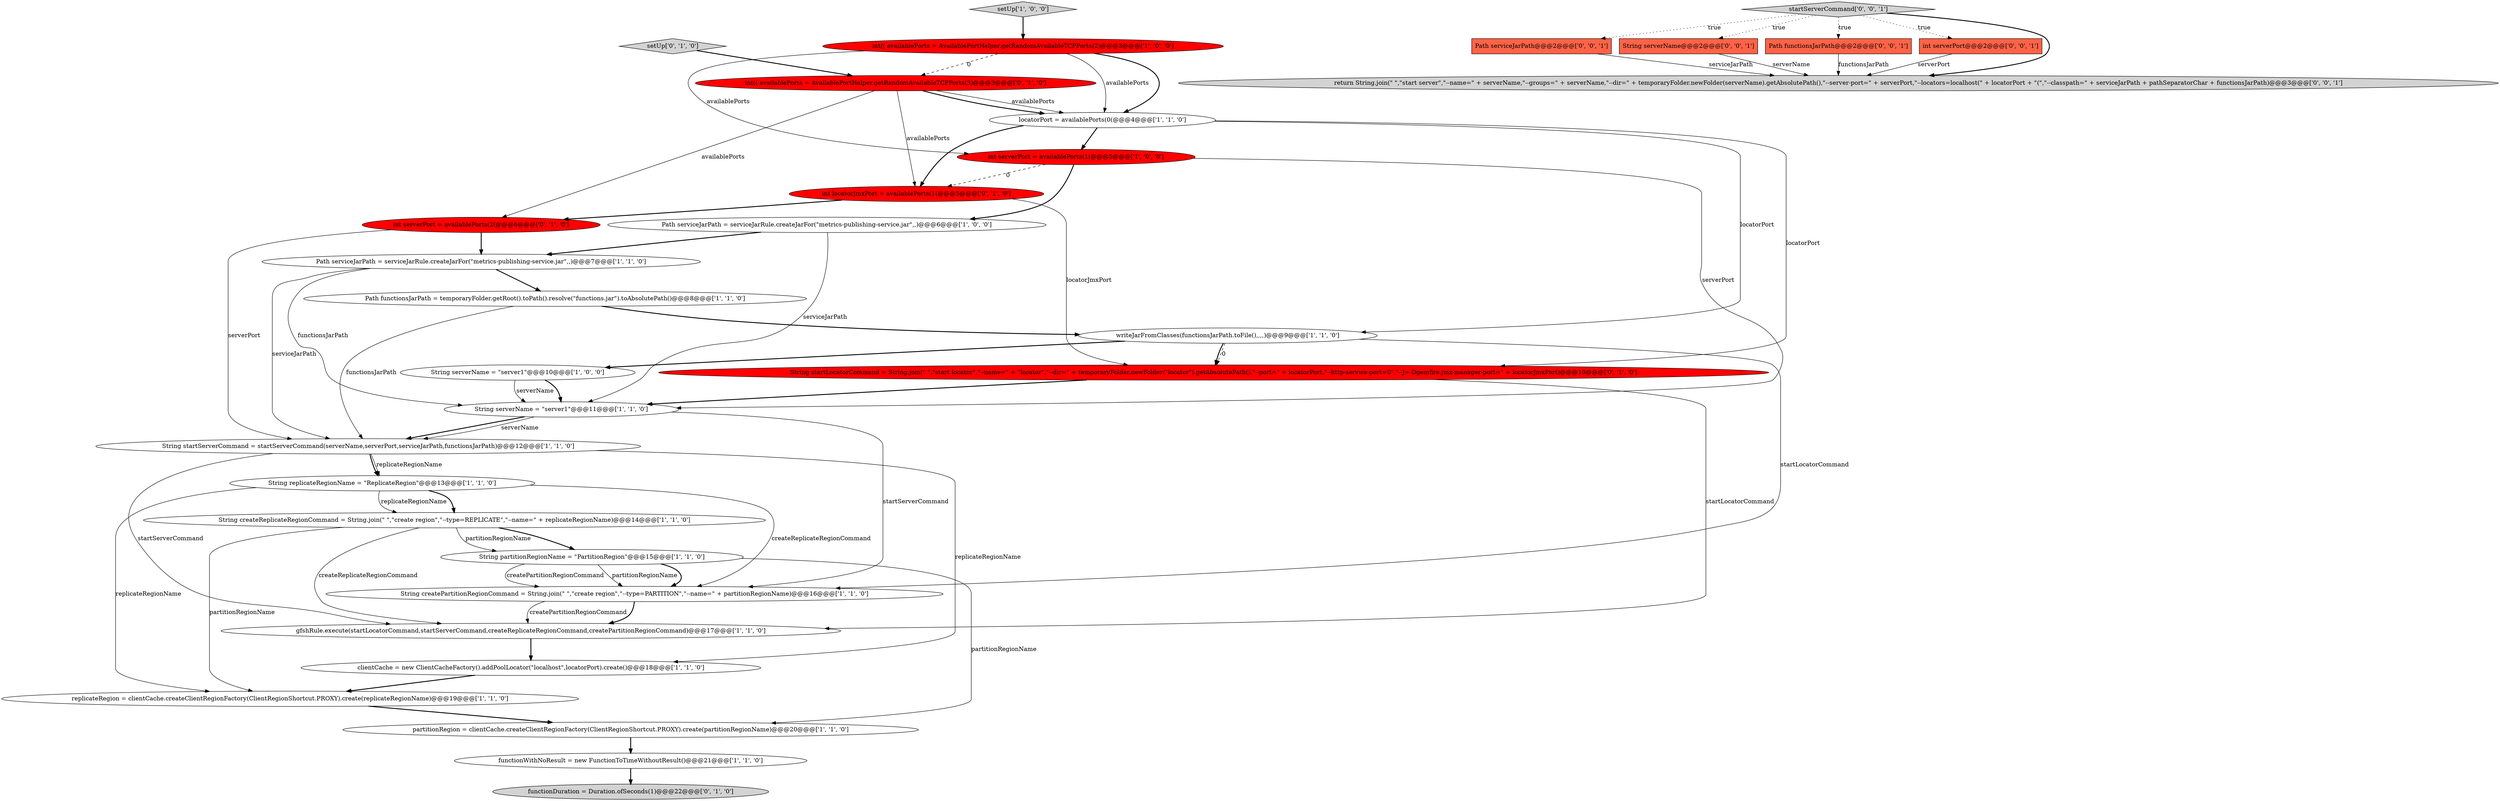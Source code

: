 digraph {
22 [style = filled, label = "setUp['0', '1', '0']", fillcolor = lightgray, shape = diamond image = "AAA0AAABBB2BBB"];
20 [style = filled, label = "functionDuration = Duration.ofSeconds(1)@@@22@@@['0', '1', '0']", fillcolor = lightgray, shape = ellipse image = "AAA0AAABBB2BBB"];
27 [style = filled, label = "Path serviceJarPath@@@2@@@['0', '0', '1']", fillcolor = tomato, shape = box image = "AAA0AAABBB3BBB"];
29 [style = filled, label = "String serverName@@@2@@@['0', '0', '1']", fillcolor = tomato, shape = box image = "AAA0AAABBB3BBB"];
6 [style = filled, label = "Path serviceJarPath = serviceJarRule.createJarFor(\"metrics-publishing-service.jar\",,)@@@6@@@['1', '0', '0']", fillcolor = white, shape = ellipse image = "AAA0AAABBB1BBB"];
3 [style = filled, label = "partitionRegion = clientCache.createClientRegionFactory(ClientRegionShortcut.PROXY).create(partitionRegionName)@@@20@@@['1', '1', '0']", fillcolor = white, shape = ellipse image = "AAA0AAABBB1BBB"];
15 [style = filled, label = "replicateRegion = clientCache.createClientRegionFactory(ClientRegionShortcut.PROXY).create(replicateRegionName)@@@19@@@['1', '1', '0']", fillcolor = white, shape = ellipse image = "AAA0AAABBB1BBB"];
12 [style = filled, label = "String createReplicateRegionCommand = String.join(\" \",\"create region\",\"--type=REPLICATE\",\"--name=\" + replicateRegionName)@@@14@@@['1', '1', '0']", fillcolor = white, shape = ellipse image = "AAA0AAABBB1BBB"];
31 [style = filled, label = "startServerCommand['0', '0', '1']", fillcolor = lightgray, shape = diamond image = "AAA0AAABBB3BBB"];
23 [style = filled, label = "int serverPort = availablePorts(2(@@@6@@@['0', '1', '0']", fillcolor = red, shape = ellipse image = "AAA1AAABBB2BBB"];
10 [style = filled, label = "String createPartitionRegionCommand = String.join(\" \",\"create region\",\"--type=PARTITION\",\"--name=\" + partitionRegionName)@@@16@@@['1', '1', '0']", fillcolor = white, shape = ellipse image = "AAA0AAABBB1BBB"];
1 [style = filled, label = "locatorPort = availablePorts(0(@@@4@@@['1', '1', '0']", fillcolor = white, shape = ellipse image = "AAA0AAABBB1BBB"];
13 [style = filled, label = "writeJarFromClasses(functionsJarPath.toFile(),,,,)@@@9@@@['1', '1', '0']", fillcolor = white, shape = ellipse image = "AAA0AAABBB1BBB"];
11 [style = filled, label = "clientCache = new ClientCacheFactory().addPoolLocator(\"localhost\",locatorPort).create()@@@18@@@['1', '1', '0']", fillcolor = white, shape = ellipse image = "AAA0AAABBB1BBB"];
8 [style = filled, label = "int serverPort = availablePorts(1(@@@5@@@['1', '0', '0']", fillcolor = red, shape = ellipse image = "AAA1AAABBB1BBB"];
30 [style = filled, label = "Path functionsJarPath@@@2@@@['0', '0', '1']", fillcolor = tomato, shape = box image = "AAA0AAABBB3BBB"];
17 [style = filled, label = "String serverName = \"server1\"@@@11@@@['1', '1', '0']", fillcolor = white, shape = ellipse image = "AAA0AAABBB1BBB"];
24 [style = filled, label = "int(( availablePorts = AvailablePortHelper.getRandomAvailableTCPPorts(3)@@@3@@@['0', '1', '0']", fillcolor = red, shape = ellipse image = "AAA1AAABBB2BBB"];
4 [style = filled, label = "functionWithNoResult = new FunctionToTimeWithoutResult()@@@21@@@['1', '1', '0']", fillcolor = white, shape = ellipse image = "AAA0AAABBB1BBB"];
14 [style = filled, label = "String startServerCommand = startServerCommand(serverName,serverPort,serviceJarPath,functionsJarPath)@@@12@@@['1', '1', '0']", fillcolor = white, shape = ellipse image = "AAA0AAABBB1BBB"];
26 [style = filled, label = "int serverPort@@@2@@@['0', '0', '1']", fillcolor = tomato, shape = box image = "AAA0AAABBB3BBB"];
16 [style = filled, label = "String serverName = \"server1\"@@@10@@@['1', '0', '0']", fillcolor = white, shape = ellipse image = "AAA0AAABBB1BBB"];
25 [style = filled, label = "int locatorJmxPort = availablePorts(1(@@@5@@@['0', '1', '0']", fillcolor = red, shape = ellipse image = "AAA1AAABBB2BBB"];
21 [style = filled, label = "String startLocatorCommand = String.join(\" \",\"start locator\",\"--name=\" + \"locator\",\"--dir=\" + temporaryFolder.newFolder(\"locator\").getAbsolutePath(),\"--port=\" + locatorPort,\"--http-service-port=0\",\"--J=-Dgemfire.jmx-manager-port=\" + locatorJmxPort)@@@10@@@['0', '1', '0']", fillcolor = red, shape = ellipse image = "AAA1AAABBB2BBB"];
7 [style = filled, label = "Path serviceJarPath = serviceJarRule.createJarFor(\"metrics-publishing-service.jar\",,)@@@7@@@['1', '1', '0']", fillcolor = white, shape = ellipse image = "AAA0AAABBB1BBB"];
2 [style = filled, label = "String replicateRegionName = \"ReplicateRegion\"@@@13@@@['1', '1', '0']", fillcolor = white, shape = ellipse image = "AAA0AAABBB1BBB"];
18 [style = filled, label = "gfshRule.execute(startLocatorCommand,startServerCommand,createReplicateRegionCommand,createPartitionRegionCommand)@@@17@@@['1', '1', '0']", fillcolor = white, shape = ellipse image = "AAA0AAABBB1BBB"];
5 [style = filled, label = "String partitionRegionName = \"PartitionRegion\"@@@15@@@['1', '1', '0']", fillcolor = white, shape = ellipse image = "AAA0AAABBB1BBB"];
19 [style = filled, label = "setUp['1', '0', '0']", fillcolor = lightgray, shape = diamond image = "AAA0AAABBB1BBB"];
9 [style = filled, label = "Path functionsJarPath = temporaryFolder.getRoot().toPath().resolve(\"functions.jar\").toAbsolutePath()@@@8@@@['1', '1', '0']", fillcolor = white, shape = ellipse image = "AAA0AAABBB1BBB"];
28 [style = filled, label = "return String.join(\" \",\"start server\",\"--name=\" + serverName,\"--groups=\" + serverName,\"--dir=\" + temporaryFolder.newFolder(serverName).getAbsolutePath(),\"--server-port=\" + serverPort,\"--locators=localhost(\" + locatorPort + \"(\",\"--classpath=\" + serviceJarPath + pathSeparatorChar + functionsJarPath)@@@3@@@['0', '0', '1']", fillcolor = lightgray, shape = ellipse image = "AAA0AAABBB3BBB"];
0 [style = filled, label = "int(( availablePorts = AvailablePortHelper.getRandomAvailableTCPPorts(2)@@@3@@@['1', '0', '0']", fillcolor = red, shape = ellipse image = "AAA1AAABBB1BBB"];
21->18 [style = solid, label="startLocatorCommand"];
5->10 [style = bold, label=""];
10->18 [style = bold, label=""];
1->13 [style = solid, label="locatorPort"];
26->28 [style = solid, label="serverPort"];
1->8 [style = bold, label=""];
12->5 [style = bold, label=""];
17->10 [style = solid, label="startServerCommand"];
30->28 [style = solid, label="functionsJarPath"];
25->23 [style = bold, label=""];
18->11 [style = bold, label=""];
24->1 [style = solid, label="availablePorts"];
12->15 [style = solid, label="partitionRegionName"];
5->10 [style = solid, label="createPartitionRegionCommand"];
8->6 [style = bold, label=""];
13->10 [style = solid, label="startLocatorCommand"];
5->3 [style = solid, label="partitionRegionName"];
16->17 [style = bold, label=""];
15->3 [style = bold, label=""];
3->4 [style = bold, label=""];
13->16 [style = bold, label=""];
2->12 [style = bold, label=""];
14->11 [style = solid, label="replicateRegionName"];
11->15 [style = bold, label=""];
8->17 [style = solid, label="serverPort"];
5->10 [style = solid, label="partitionRegionName"];
23->14 [style = solid, label="serverPort"];
14->2 [style = solid, label="replicateRegionName"];
14->18 [style = solid, label="startServerCommand"];
7->9 [style = bold, label=""];
7->17 [style = solid, label="functionsJarPath"];
19->0 [style = bold, label=""];
31->30 [style = dotted, label="true"];
0->8 [style = solid, label="availablePorts"];
31->28 [style = bold, label=""];
13->21 [style = dashed, label="0"];
2->15 [style = solid, label="replicateRegionName"];
12->5 [style = solid, label="partitionRegionName"];
10->18 [style = solid, label="createPartitionRegionCommand"];
31->26 [style = dotted, label="true"];
17->14 [style = bold, label=""];
0->1 [style = bold, label=""];
2->12 [style = solid, label="replicateRegionName"];
31->27 [style = dotted, label="true"];
4->20 [style = bold, label=""];
9->14 [style = solid, label="functionsJarPath"];
24->25 [style = solid, label="availablePorts"];
2->10 [style = solid, label="createReplicateRegionCommand"];
0->24 [style = dashed, label="0"];
8->25 [style = dashed, label="0"];
0->1 [style = solid, label="availablePorts"];
14->2 [style = bold, label=""];
23->7 [style = bold, label=""];
6->17 [style = solid, label="serviceJarPath"];
24->1 [style = bold, label=""];
16->17 [style = solid, label="serverName"];
17->14 [style = solid, label="serverName"];
6->7 [style = bold, label=""];
29->28 [style = solid, label="serverName"];
27->28 [style = solid, label="serviceJarPath"];
13->21 [style = bold, label=""];
24->23 [style = solid, label="availablePorts"];
22->24 [style = bold, label=""];
1->25 [style = bold, label=""];
21->17 [style = bold, label=""];
31->29 [style = dotted, label="true"];
25->21 [style = solid, label="locatorJmxPort"];
7->14 [style = solid, label="serviceJarPath"];
12->18 [style = solid, label="createReplicateRegionCommand"];
1->21 [style = solid, label="locatorPort"];
9->13 [style = bold, label=""];
}
